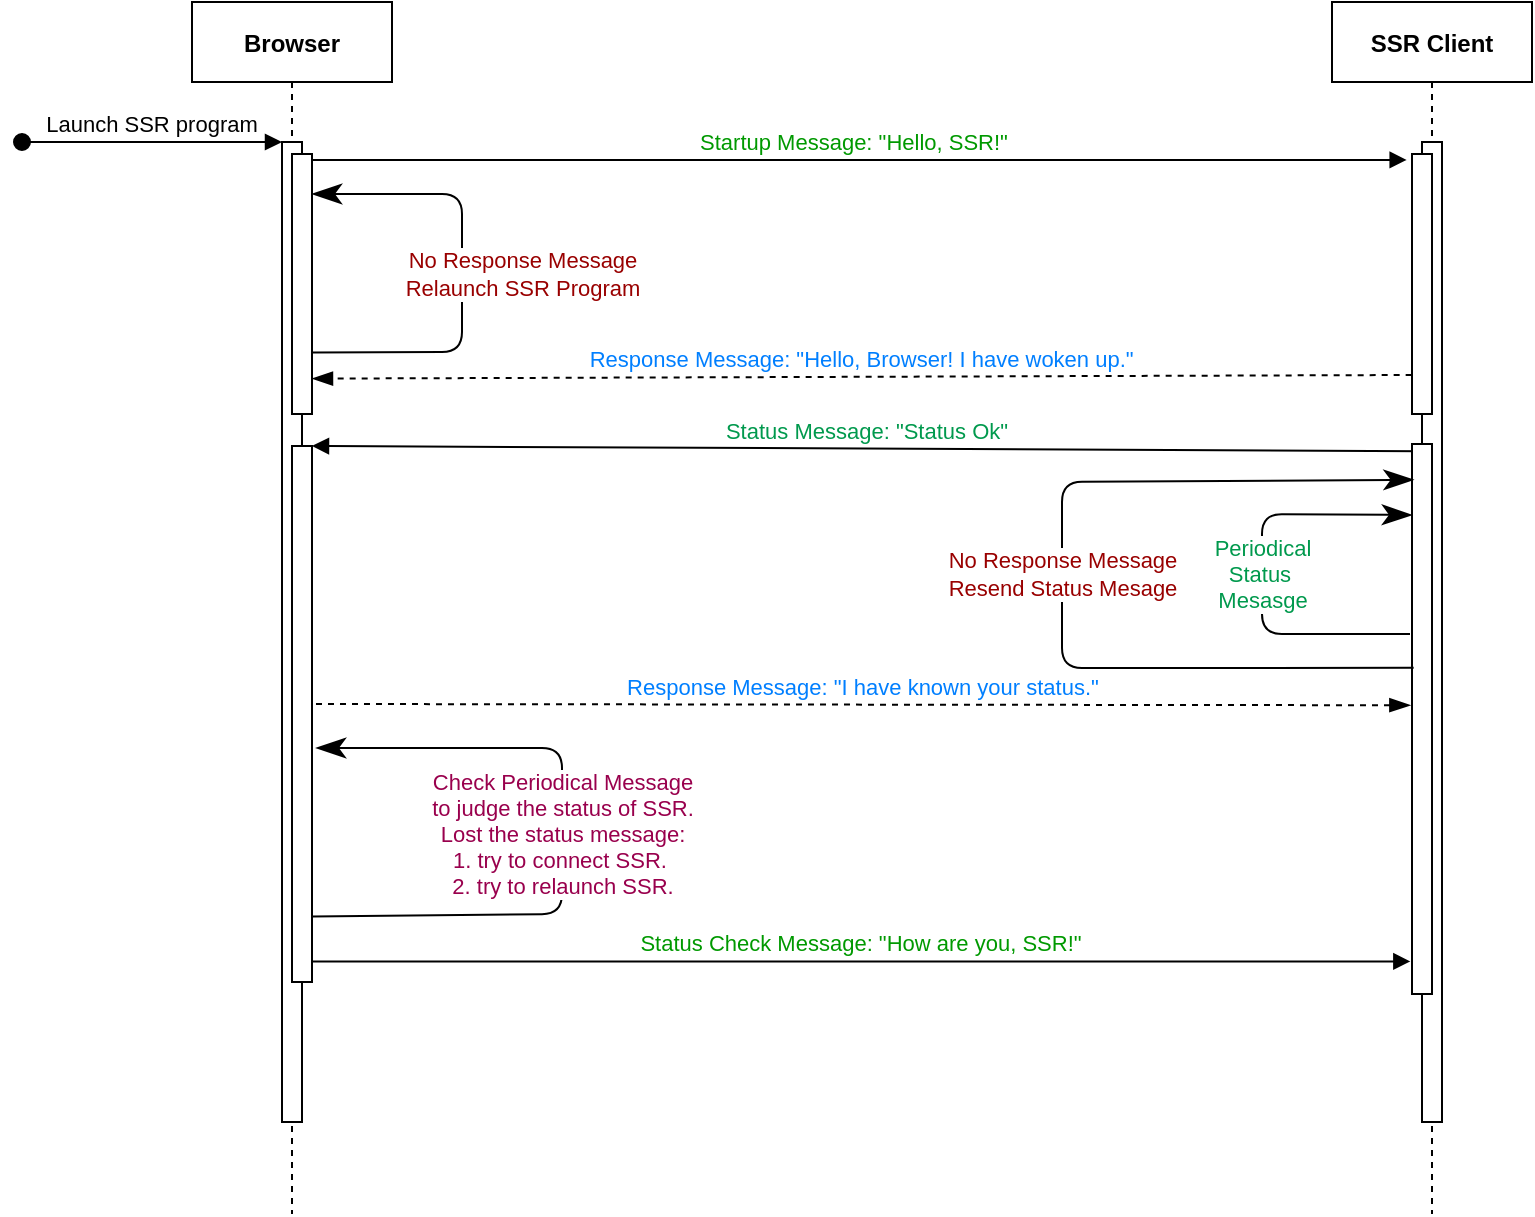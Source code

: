 <mxfile version="13.3.9" type="device" pages="4"><diagram id="kgpKYQtTHZ0yAKxKKP6v" name="communication_sequence"><mxGraphModel dx="1718" dy="985" grid="1" gridSize="10" guides="1" tooltips="1" connect="1" arrows="1" fold="1" page="1" pageScale="1" pageWidth="1169" pageHeight="827" math="0" shadow="0"><root><mxCell id="0"/><mxCell id="1" parent="0"/><mxCell id="3nuBFxr9cyL0pnOWT2aG-1" value="Browser" style="shape=umlLifeline;perimeter=lifelinePerimeter;container=1;collapsible=0;recursiveResize=0;rounded=0;shadow=0;strokeWidth=1;fontStyle=1" parent="1" vertex="1"><mxGeometry x="225" y="154" width="100" height="606" as="geometry"/></mxCell><mxCell id="3nuBFxr9cyL0pnOWT2aG-2" value="" style="points=[];perimeter=orthogonalPerimeter;rounded=0;shadow=0;strokeWidth=1;" parent="3nuBFxr9cyL0pnOWT2aG-1" vertex="1"><mxGeometry x="45" y="70" width="10" height="490" as="geometry"/></mxCell><mxCell id="3nuBFxr9cyL0pnOWT2aG-3" value="Launch SSR program" style="verticalAlign=bottom;startArrow=oval;endArrow=block;startSize=8;shadow=0;strokeWidth=1;" parent="3nuBFxr9cyL0pnOWT2aG-1" target="3nuBFxr9cyL0pnOWT2aG-2" edge="1"><mxGeometry relative="1" as="geometry"><mxPoint x="-85" y="70" as="sourcePoint"/></mxGeometry></mxCell><mxCell id="3nuBFxr9cyL0pnOWT2aG-4" value="" style="points=[];perimeter=orthogonalPerimeter;rounded=0;shadow=0;strokeWidth=1;" parent="3nuBFxr9cyL0pnOWT2aG-1" vertex="1"><mxGeometry x="50" y="222" width="10" height="268" as="geometry"/></mxCell><mxCell id="VJh6jXsQ4rMEiffdcys7-1" value="&lt;font color=&quot;#99004d&quot;&gt;Check Periodical Message&lt;br&gt;to judge the status of SSR.&lt;br&gt;Lost the status message:&lt;br&gt;1. try to connect SSR.&amp;nbsp;&lt;br&gt;2. try to relaunch SSR.&lt;/font&gt;" style="endArrow=classicThin;endSize=12;html=1;exitX=1;exitY=0.878;exitDx=0;exitDy=0;exitPerimeter=0;endFill=1;" edge="1" parent="3nuBFxr9cyL0pnOWT2aG-1" source="3nuBFxr9cyL0pnOWT2aG-4"><mxGeometry width="160" relative="1" as="geometry"><mxPoint x="75" y="456" as="sourcePoint"/><mxPoint x="62" y="373" as="targetPoint"/><Array as="points"><mxPoint x="185" y="456"/><mxPoint x="185" y="373"/></Array></mxGeometry></mxCell><mxCell id="3nuBFxr9cyL0pnOWT2aG-5" value="SSR Client" style="shape=umlLifeline;perimeter=lifelinePerimeter;container=1;collapsible=0;recursiveResize=0;rounded=0;shadow=0;strokeWidth=1;fontStyle=1" parent="1" vertex="1"><mxGeometry x="795" y="154" width="100" height="606" as="geometry"/></mxCell><mxCell id="3nuBFxr9cyL0pnOWT2aG-6" value="" style="points=[];perimeter=orthogonalPerimeter;rounded=0;shadow=0;strokeWidth=1;" parent="3nuBFxr9cyL0pnOWT2aG-5" vertex="1"><mxGeometry x="45" y="70" width="10" height="490" as="geometry"/></mxCell><mxCell id="3nuBFxr9cyL0pnOWT2aG-8" value="Startup Message: &quot;Hello, SSR!&quot;" style="verticalAlign=bottom;endArrow=block;entryX=-0.267;entryY=0.023;shadow=0;strokeWidth=1;fontColor=#009900;entryDx=0;entryDy=0;entryPerimeter=0;" parent="1" source="3nuBFxr9cyL0pnOWT2aG-2" target="VJh6jXsQ4rMEiffdcys7-3" edge="1"><mxGeometry relative="1" as="geometry"><mxPoint x="420" y="234" as="sourcePoint"/></mxGeometry></mxCell><mxCell id="3nuBFxr9cyL0pnOWT2aG-9" value="Status Message: &quot;Status Ok&quot;" style="verticalAlign=bottom;endArrow=block;entryX=1;entryY=0;shadow=0;strokeWidth=1;exitX=0.5;exitY=0.013;exitDx=0;exitDy=0;exitPerimeter=0;fontColor=#00994D;" parent="1" source="fNwfDxDoY4k9b54AVdq3-3" target="3nuBFxr9cyL0pnOWT2aG-4" edge="1"><mxGeometry relative="1" as="geometry"><mxPoint x="840" y="376.0" as="sourcePoint"/></mxGeometry></mxCell><mxCell id="3nuBFxr9cyL0pnOWT2aG-10" value="Response Message: &quot;I have known your status.&quot;" style="verticalAlign=bottom;endArrow=blockThin;dashed=1;endSize=8;shadow=0;strokeWidth=1;entryX=-0.083;entryY=0.475;entryDx=0;entryDy=0;entryPerimeter=0;fontColor=#007FFF;endFill=1;" parent="1" target="fNwfDxDoY4k9b54AVdq3-3" edge="1"><mxGeometry relative="1" as="geometry"><mxPoint x="840" y="452.0" as="targetPoint"/><mxPoint x="287" y="505" as="sourcePoint"/></mxGeometry></mxCell><mxCell id="fNwfDxDoY4k9b54AVdq3-1" value="" style="points=[];perimeter=orthogonalPerimeter;rounded=0;shadow=0;strokeWidth=1;" parent="1" vertex="1"><mxGeometry x="275" y="230" width="10" height="130" as="geometry"/></mxCell><mxCell id="fNwfDxDoY4k9b54AVdq3-2" value="Response Message: &quot;Hello, Browser! I have woken up.&quot;" style="verticalAlign=bottom;endArrow=blockThin;dashed=1;endSize=8;exitX=-0.017;exitY=0.85;shadow=0;strokeWidth=1;fontColor=#007FFF;exitDx=0;exitDy=0;exitPerimeter=0;endFill=1;" parent="1" edge="1" source="VJh6jXsQ4rMEiffdcys7-3"><mxGeometry relative="1" as="geometry"><mxPoint x="285.0" y="342.31" as="targetPoint"/><mxPoint x="840" y="342.31" as="sourcePoint"/></mxGeometry></mxCell><mxCell id="fNwfDxDoY4k9b54AVdq3-3" value="" style="points=[];perimeter=orthogonalPerimeter;rounded=0;shadow=0;strokeWidth=1;" parent="1" vertex="1"><mxGeometry x="835" y="375" width="10" height="275" as="geometry"/></mxCell><mxCell id="fNwfDxDoY4k9b54AVdq3-4" value="&lt;font color=&quot;#990000&quot;&gt;No Response Message&lt;br&gt;Relaunch SSR Program&lt;/font&gt;" style="endArrow=classicThin;endSize=12;html=1;fontColor=#007FFF;exitX=1.033;exitY=0.763;exitDx=0;exitDy=0;exitPerimeter=0;endFill=1;" parent="1" source="fNwfDxDoY4k9b54AVdq3-1" edge="1"><mxGeometry x="-0.347" y="49" width="160" relative="1" as="geometry"><mxPoint x="290" y="270" as="sourcePoint"/><mxPoint x="285" y="250" as="targetPoint"/><Array as="points"><mxPoint x="360" y="329"/><mxPoint x="360" y="250"/></Array><mxPoint x="79" y="-39" as="offset"/></mxGeometry></mxCell><mxCell id="fNwfDxDoY4k9b54AVdq3-5" value="&lt;span style=&quot;color: rgb(153 , 0 , 0)&quot;&gt;No Response Message&lt;/span&gt;&lt;br style=&quot;color: rgb(153 , 0 , 0)&quot;&gt;&lt;span style=&quot;color: rgb(153 , 0 , 0)&quot;&gt;Resend Status Mesage&lt;/span&gt;" style="endArrow=classicThin;endSize=12;html=1;fontColor=#00994D;entryX=0.083;entryY=0.065;entryDx=0;entryDy=0;entryPerimeter=0;endFill=1;exitX=0.083;exitY=0.407;exitDx=0;exitDy=0;exitPerimeter=0;" parent="1" source="fNwfDxDoY4k9b54AVdq3-3" target="fNwfDxDoY4k9b54AVdq3-3" edge="1"><mxGeometry width="160" relative="1" as="geometry"><mxPoint x="834" y="602" as="sourcePoint"/><mxPoint x="760" y="450" as="targetPoint"/><Array as="points"><mxPoint x="660" y="487"/><mxPoint x="660" y="394"/></Array></mxGeometry></mxCell><mxCell id="fNwfDxDoY4k9b54AVdq3-6" value="Periodical&lt;br&gt;Status&amp;nbsp;&lt;br&gt;Mesasge" style="endArrow=classicThin;endSize=12;html=1;fontColor=#00994D;entryX=0;entryY=0.129;entryDx=0;entryDy=0;entryPerimeter=0;endFill=1;" parent="1" target="fNwfDxDoY4k9b54AVdq3-3" edge="1"><mxGeometry width="160" relative="1" as="geometry"><mxPoint x="834" y="470" as="sourcePoint"/><mxPoint x="843.67" y="404.17" as="targetPoint"/><Array as="points"><mxPoint x="760" y="470"/><mxPoint x="760" y="410"/></Array></mxGeometry></mxCell><mxCell id="VJh6jXsQ4rMEiffdcys7-2" value="Status Check Message: &quot;How are you, SSR!&quot;" style="verticalAlign=bottom;endArrow=block;entryX=-0.083;entryY=0.468;shadow=0;strokeWidth=1;fontColor=#009900;entryDx=0;entryDy=0;entryPerimeter=0;" edge="1" parent="1"><mxGeometry relative="1" as="geometry"><mxPoint x="285" y="633.7" as="sourcePoint"/><mxPoint x="834.17" y="633.7" as="targetPoint"/></mxGeometry></mxCell><mxCell id="VJh6jXsQ4rMEiffdcys7-3" value="" style="points=[];perimeter=orthogonalPerimeter;rounded=0;shadow=0;strokeWidth=1;" vertex="1" parent="1"><mxGeometry x="835" y="230" width="10" height="130" as="geometry"/></mxCell></root></mxGraphModel></diagram><diagram id="ygWhX9R-NWKfG0xVGelC" name="base_CreateSingleThreadTaskRunner"><mxGraphModel dx="1086" dy="1173" grid="1" gridSize="10" guides="1" tooltips="1" connect="1" arrows="1" fold="1" page="1" pageScale="1" pageWidth="1169" pageHeight="827" math="0" shadow="0"><root><mxCell id="9RjF_cBcvyA41WelhULs-0"/><mxCell id="9RjF_cBcvyA41WelhULs-1" parent="9RjF_cBcvyA41WelhULs-0"/><mxCell id="803S9LVWL-0vYB111fP7-5" value="" style="rounded=0;whiteSpace=wrap;html=1;" vertex="1" parent="9RjF_cBcvyA41WelhULs-1"><mxGeometry x="230" y="50" width="670" height="460" as="geometry"/></mxCell><mxCell id="9RjF_cBcvyA41WelhULs-5" value="" style="edgeStyle=orthogonalEdgeStyle;rounded=0;orthogonalLoop=1;jettySize=auto;html=1;" edge="1" parent="9RjF_cBcvyA41WelhULs-1" source="9RjF_cBcvyA41WelhULs-4" target="9RjF_cBcvyA41WelhULs-3"><mxGeometry relative="1" as="geometry"/></mxCell><mxCell id="9RjF_cBcvyA41WelhULs-3" value="&lt;p style=&quot;margin: 0px ; margin-top: 4px ; text-align: center&quot;&gt;&lt;b&gt;base::TaskExecutor&lt;/b&gt;&lt;/p&gt;&lt;hr size=&quot;1&quot;&gt;&lt;div style=&quot;height: 2px&quot;&gt;&lt;div style=&quot;color: rgb(212 , 212 , 212) ; font-family: &amp;#34;consolas&amp;#34; , &amp;#34;courier new&amp;#34; , monospace ; font-size: 14px ; line-height: 19px&quot;&gt;&lt;div&gt;&lt;span style=&quot;color: #6a9955&quot;&gt;&amp;nbsp;&amp;nbsp;//&amp;nbsp;Returns&amp;nbsp;a&amp;nbsp;SingleThreadTaskRunner&amp;nbsp;whose&amp;nbsp;PostTask&amp;nbsp;invocations&amp;nbsp;result&amp;nbsp;in&lt;/span&gt;&lt;/div&gt;&lt;div&gt;&lt;span style=&quot;color: #6a9955&quot;&gt;&amp;nbsp;&amp;nbsp;//&amp;nbsp;scheduling&amp;nbsp;tasks&amp;nbsp;using&amp;nbsp;|traits|.&amp;nbsp;Tasks&amp;nbsp;run&amp;nbsp;on&amp;nbsp;a&amp;nbsp;single&amp;nbsp;thread&amp;nbsp;in&amp;nbsp;posting&lt;/span&gt;&lt;/div&gt;&lt;div&gt;&lt;span style=&quot;color: #6a9955&quot;&gt;&amp;nbsp;&amp;nbsp;//&amp;nbsp;order.&amp;nbsp;If&amp;nbsp;|traits|&amp;nbsp;identifies&amp;nbsp;an&amp;nbsp;existing&amp;nbsp;thread,&lt;/span&gt;&lt;/div&gt;&lt;div&gt;&lt;span style=&quot;color: #6a9955&quot;&gt;&amp;nbsp;&amp;nbsp;//&amp;nbsp;SingleThreadTaskRunnerThreadMode::SHARED&amp;nbsp;must&amp;nbsp;be&amp;nbsp;used.&lt;/span&gt;&lt;/div&gt;&lt;div&gt;&amp;nbsp;&amp;nbsp;&lt;span style=&quot;color: #569cd6&quot;&gt;virtual&lt;/span&gt;&amp;nbsp;&lt;span style=&quot;color: #4ec9b0&quot;&gt;scoped_refptr&lt;/span&gt;&amp;lt;&lt;span style=&quot;color: #4ec9b0&quot;&gt;SingleThreadTaskRunner&lt;/span&gt;&amp;gt;&amp;nbsp;&lt;span style=&quot;color: #dcdcaa&quot;&gt;CreateSingleThreadTaskRunner&lt;/span&gt;(&lt;/div&gt;&lt;div&gt;&amp;nbsp;&amp;nbsp;&amp;nbsp;&amp;nbsp;&amp;nbsp;&amp;nbsp;&lt;span style=&quot;color: #569cd6&quot;&gt;const&lt;/span&gt;&amp;nbsp;&lt;span style=&quot;color: #b8d7a3&quot;&gt;TaskTraits&lt;/span&gt;&lt;span style=&quot;color: #569cd6&quot;&gt;&amp;amp;&lt;/span&gt;&amp;nbsp;&lt;span style=&quot;color: #9cdcfe&quot;&gt;traits&lt;/span&gt;,&lt;/div&gt;&lt;div&gt;&amp;nbsp;&amp;nbsp;&amp;nbsp;&amp;nbsp;&amp;nbsp;&amp;nbsp;&lt;span style=&quot;color: rgb(184 , 215 , 163)&quot;&gt;SingleThreadTaskRunnerThreadMode&lt;/span&gt;&amp;nbsp;&lt;span style=&quot;color: rgb(156 , 220 , 254)&quot;&gt;thread_mode&lt;/span&gt;)&amp;nbsp;=&amp;nbsp;&lt;span style=&quot;color: rgb(181 , 206 , 168)&quot;&gt;0&lt;/span&gt;;&lt;/div&gt;&lt;/div&gt;&lt;/div&gt;" style="verticalAlign=top;align=left;overflow=fill;fontSize=12;fontFamily=Helvetica;html=1;" vertex="1" parent="9RjF_cBcvyA41WelhULs-1"><mxGeometry x="260" y="140" width="610" height="170" as="geometry"/></mxCell><mxCell id="9RjF_cBcvyA41WelhULs-4" value="&lt;p style=&quot;margin: 0px ; margin-top: 4px ; text-align: center&quot;&gt;&lt;b&gt;&lt;font color=&quot;#003300&quot;&gt;base::internal::ThreadPoolImpl&lt;/font&gt;&lt;/b&gt;&lt;/p&gt;&lt;hr size=&quot;1&quot;&gt;&lt;div style=&quot;height: 2px&quot;&gt;&lt;div style=&quot;font-family: &amp;#34;consolas&amp;#34; , &amp;#34;courier new&amp;#34; , monospace ; font-size: 14px ; line-height: 19px&quot;&gt;&lt;div&gt;&lt;font color=&quot;#003300&quot;&gt;&amp;nbsp;&amp;nbsp;&lt;/font&gt;&lt;span style=&quot;color: rgb(212 , 212 , 212) ; font-family: &amp;#34;consolas&amp;#34; , &amp;#34;courier new&amp;#34; , monospace&quot;&gt;&amp;nbsp;&amp;nbsp;&lt;/span&gt;&lt;span style=&quot;font-family: &amp;#34;consolas&amp;#34; , &amp;#34;courier new&amp;#34; , monospace ; color: rgb(78 , 201 , 176)&quot;&gt;scoped_refptr&lt;/span&gt;&lt;span style=&quot;color: rgb(212 , 212 , 212) ; font-family: &amp;#34;consolas&amp;#34; , &amp;#34;courier new&amp;#34; , monospace&quot;&gt;&amp;lt;&lt;/span&gt;&lt;span style=&quot;font-family: &amp;#34;consolas&amp;#34; , &amp;#34;courier new&amp;#34; , monospace ; color: rgb(78 , 201 , 176)&quot;&gt;SingleThreadTaskRunner&lt;/span&gt;&lt;span style=&quot;color: rgb(212 , 212 , 212) ; font-family: &amp;#34;consolas&amp;#34; , &amp;#34;courier new&amp;#34; , monospace&quot;&gt;&amp;gt;&amp;nbsp;&lt;/span&gt;&lt;span style=&quot;font-family: &amp;#34;consolas&amp;#34; , &amp;#34;courier new&amp;#34; , monospace ; color: rgb(220 , 220 , 170)&quot;&gt;CreateSingleThreadTaskRunner&lt;/span&gt;&lt;span style=&quot;color: rgb(212 , 212 , 212) ; font-family: &amp;#34;consolas&amp;#34; , &amp;#34;courier new&amp;#34; , monospace&quot;&gt;(&lt;/span&gt;&lt;/div&gt;&lt;div style=&quot;color: rgb(212 , 212 , 212) ; font-family: &amp;#34;consolas&amp;#34; , &amp;#34;courier new&amp;#34; , monospace ; line-height: 19px&quot;&gt;&lt;div&gt;&amp;nbsp;&amp;nbsp;&amp;nbsp;&amp;nbsp;&amp;nbsp;&amp;nbsp;&lt;span style=&quot;color: #569cd6&quot;&gt;const&lt;/span&gt;&amp;nbsp;&lt;span style=&quot;color: #b8d7a3&quot;&gt;TaskTraits&lt;/span&gt;&lt;span style=&quot;color: #569cd6&quot;&gt;&amp;amp;&lt;/span&gt;&amp;nbsp;&lt;span style=&quot;color: #9cdcfe&quot;&gt;traits&lt;/span&gt;,&lt;/div&gt;&lt;div&gt;&amp;nbsp;&amp;nbsp;&amp;nbsp;&amp;nbsp;&amp;nbsp;&amp;nbsp;&lt;span style=&quot;color: rgb(184 , 215 , 163)&quot;&gt;SingleThreadTaskRunnerThreadMode&lt;/span&gt;&amp;nbsp;&lt;span style=&quot;color: rgb(156 , 220 , 254)&quot;&gt;thread_mode&lt;/span&gt;)&amp;nbsp;&lt;span style=&quot;color: rgb(86 , 156 , 214)&quot;&gt;override&lt;/span&gt;;&lt;/div&gt;&lt;/div&gt;&lt;/div&gt;&lt;/div&gt;" style="verticalAlign=top;align=left;overflow=fill;fontSize=12;fontFamily=Helvetica;html=1;" vertex="1" parent="9RjF_cBcvyA41WelhULs-1"><mxGeometry x="275" y="370" width="580" height="110" as="geometry"/></mxCell><mxCell id="803S9LVWL-0vYB111fP7-6" value="&lt;h1&gt;base::CreateSingleThreadTaskRunner&lt;/h1&gt;" style="text;html=1;strokeColor=none;fillColor=none;spacing=5;spacingTop=-20;whiteSpace=wrap;overflow=hidden;rounded=0;" vertex="1" parent="9RjF_cBcvyA41WelhULs-1"><mxGeometry x="260" y="70" width="610" height="60" as="geometry"/></mxCell></root></mxGraphModel></diagram><diagram id="lQAx0wWI6yMjW-mlPshG" name="task-runner_PostTask"><mxGraphModel dx="1086" dy="1173" grid="1" gridSize="10" guides="1" tooltips="1" connect="1" arrows="1" fold="1" page="1" pageScale="1" pageWidth="1169" pageHeight="827" math="0" shadow="0"><root><mxCell id="54rmgrJV6fZZriWNj2CQ-0"/><mxCell id="54rmgrJV6fZZriWNj2CQ-1" parent="54rmgrJV6fZZriWNj2CQ-0"/><mxCell id="yDhfBF6E90XnSrLKPhhJ-0" value="" style="rounded=0;whiteSpace=wrap;html=1;align=center;" vertex="1" parent="54rmgrJV6fZZriWNj2CQ-1"><mxGeometry x="280" y="60" width="630" height="520" as="geometry"/></mxCell><mxCell id="54rmgrJV6fZZriWNj2CQ-13" value="" style="edgeStyle=orthogonalEdgeStyle;rounded=0;orthogonalLoop=1;jettySize=auto;html=1;endArrow=classicThin;endFill=1;" edge="1" parent="54rmgrJV6fZZriWNj2CQ-1" source="54rmgrJV6fZZriWNj2CQ-12" target="54rmgrJV6fZZriWNj2CQ-11"><mxGeometry relative="1" as="geometry"/></mxCell><mxCell id="54rmgrJV6fZZriWNj2CQ-11" value="&lt;p style=&quot;margin: 0px ; margin-top: 4px ; text-align: center&quot;&gt;&lt;b&gt;base::TaskRunner&lt;/b&gt;&lt;br&gt;&lt;/p&gt;&lt;hr size=&quot;1&quot;&gt;&lt;div style=&quot;height: 2px&quot;&gt;&lt;div style=&quot;color: rgb(212 , 212 , 212) ; font-family: &amp;#34;consolas&amp;#34; , &amp;#34;courier new&amp;#34; , monospace ; font-size: 14px ; line-height: 19px&quot;&gt;&lt;div&gt;&lt;span style=&quot;color: rgb(106 , 153 , 85)&quot;&gt;&amp;nbsp;&amp;nbsp;//&amp;nbsp;Posts&amp;nbsp;the&amp;nbsp;given&amp;nbsp;task&amp;nbsp;to&amp;nbsp;be&amp;nbsp;run.&amp;nbsp;&amp;nbsp;Returns&amp;nbsp;true&amp;nbsp;if&amp;nbsp;the&amp;nbsp;task&amp;nbsp;may&amp;nbsp;be&lt;/span&gt;&lt;/div&gt;&lt;div&gt;&lt;span style=&quot;color: #6a9955&quot;&gt;&amp;nbsp;&amp;nbsp;//&amp;nbsp;run&amp;nbsp;at&amp;nbsp;some&amp;nbsp;point&amp;nbsp;in&amp;nbsp;the&amp;nbsp;future,&amp;nbsp;and&amp;nbsp;false&amp;nbsp;if&amp;nbsp;the&amp;nbsp;task&amp;nbsp;definitely&lt;/span&gt;&lt;/div&gt;&lt;div&gt;&lt;span style=&quot;color: #6a9955&quot;&gt;&amp;nbsp;&amp;nbsp;//&amp;nbsp;will&amp;nbsp;not&amp;nbsp;be&amp;nbsp;run.&lt;/span&gt;&lt;/div&gt;&lt;div&gt;&lt;span style=&quot;color: #6a9955&quot;&gt;&amp;nbsp;&amp;nbsp;//&lt;/span&gt;&lt;/div&gt;&lt;div&gt;&lt;span style=&quot;color: #6a9955&quot;&gt;&amp;nbsp;&amp;nbsp;//&amp;nbsp;Equivalent&amp;nbsp;to&amp;nbsp;PostDelayedTask(from_here,&amp;nbsp;task,&amp;nbsp;0).&lt;/span&gt;&lt;/div&gt;&lt;div&gt;&amp;nbsp;&amp;nbsp;&lt;span style=&quot;color: rgb(86 , 156 , 214)&quot;&gt;bool&lt;/span&gt;&amp;nbsp;&lt;span style=&quot;color: rgb(220 , 220 , 170)&quot;&gt;PostTask&lt;/span&gt;(&lt;span style=&quot;color: rgb(86 , 156 , 214)&quot;&gt;const&lt;/span&gt;&amp;nbsp;&lt;span style=&quot;color: rgb(184 , 215 , 163)&quot;&gt;Location&lt;/span&gt;&lt;span style=&quot;color: rgb(86 , 156 , 214)&quot;&gt;&amp;amp;&lt;/span&gt;&amp;nbsp;&lt;span style=&quot;color: rgb(156 , 220 , 254)&quot;&gt;from_here&lt;/span&gt;,&amp;nbsp;&lt;span style=&quot;color: rgb(184 , 215 , 163)&quot;&gt;OnceClosure&lt;/span&gt;&amp;nbsp;&lt;span style=&quot;color: rgb(156 , 220 , 254)&quot;&gt;task&lt;/span&gt;);&lt;/div&gt;&lt;/div&gt;&lt;/div&gt;" style="verticalAlign=top;align=left;overflow=fill;fontSize=12;fontFamily=Helvetica;html=1;" vertex="1" parent="54rmgrJV6fZZriWNj2CQ-1"><mxGeometry x="320" y="140" width="560" height="170" as="geometry"/></mxCell><mxCell id="54rmgrJV6fZZriWNj2CQ-15" value="" style="edgeStyle=orthogonalEdgeStyle;rounded=0;orthogonalLoop=1;jettySize=auto;html=1;endArrow=classicThin;endFill=1;" edge="1" parent="54rmgrJV6fZZriWNj2CQ-1" source="54rmgrJV6fZZriWNj2CQ-14" target="54rmgrJV6fZZriWNj2CQ-12"><mxGeometry relative="1" as="geometry"/></mxCell><mxCell id="54rmgrJV6fZZriWNj2CQ-12" value="&lt;p style=&quot;margin: 0px ; margin-top: 4px ; text-align: center&quot;&gt;&lt;b&gt;base::SequencedTaskRunner&lt;/b&gt;&lt;br&gt;&lt;/p&gt;&lt;hr size=&quot;1&quot;&gt;&lt;div style=&quot;height: 2px&quot;&gt;&lt;/div&gt;" style="verticalAlign=top;align=left;overflow=fill;fontSize=12;fontFamily=Helvetica;html=1;" vertex="1" parent="54rmgrJV6fZZriWNj2CQ-1"><mxGeometry x="480" y="370" width="240" height="60" as="geometry"/></mxCell><mxCell id="54rmgrJV6fZZriWNj2CQ-14" value="&lt;p style=&quot;margin: 0px ; margin-top: 4px ; text-align: center&quot;&gt;&lt;b&gt;base::SingleThreadTaskRunner&lt;/b&gt;&lt;br&gt;&lt;/p&gt;&lt;hr size=&quot;1&quot;&gt;&lt;div style=&quot;height: 2px&quot;&gt;&lt;/div&gt;" style="verticalAlign=top;align=left;overflow=fill;fontSize=12;fontFamily=Helvetica;html=1;" vertex="1" parent="54rmgrJV6fZZriWNj2CQ-1"><mxGeometry x="480" y="490" width="240" height="60" as="geometry"/></mxCell><mxCell id="yDhfBF6E90XnSrLKPhhJ-3" value="&lt;h1&gt;PostTask&lt;/h1&gt;" style="text;html=1;strokeColor=none;fillColor=none;spacing=5;spacingTop=-20;whiteSpace=wrap;overflow=hidden;rounded=0;align=left;" vertex="1" parent="54rmgrJV6fZZriWNj2CQ-1"><mxGeometry x="320" y="80" width="560" height="50" as="geometry"/></mxCell></root></mxGraphModel></diagram><diagram id="7fP9rUXoIXSVGcfjsqO9" name="OnceClosure=OnceCallback"><mxGraphModel dx="1086" dy="1173" grid="1" gridSize="10" guides="1" tooltips="1" connect="1" arrows="1" fold="1" page="1" pageScale="1" pageWidth="1169" pageHeight="827" math="0" shadow="0"><root><mxCell id="9GCePuWWntFMtcA5qrRi-0"/><mxCell id="9GCePuWWntFMtcA5qrRi-1" parent="9GCePuWWntFMtcA5qrRi-0"/><mxCell id="4u8bLnCrN0Qzxt4a9tjJ-5" value="" style="rounded=0;whiteSpace=wrap;html=1;align=center;" vertex="1" parent="9GCePuWWntFMtcA5qrRi-1"><mxGeometry x="350" y="110" width="360" height="450" as="geometry"/></mxCell><mxCell id="4u8bLnCrN0Qzxt4a9tjJ-1" value="" style="edgeStyle=orthogonalEdgeStyle;rounded=0;orthogonalLoop=1;jettySize=auto;html=1;endArrow=block;endFill=0;dashed=1;" edge="1" parent="9GCePuWWntFMtcA5qrRi-1" source="9GCePuWWntFMtcA5qrRi-2" target="4u8bLnCrN0Qzxt4a9tjJ-0"><mxGeometry relative="1" as="geometry"/></mxCell><mxCell id="9GCePuWWntFMtcA5qrRi-2" value="&lt;p style=&quot;margin: 0px ; margin-top: 4px ; text-align: center&quot;&gt;&lt;b&gt;base::OnceClosure&lt;/b&gt;&lt;br&gt;&lt;/p&gt;&lt;hr size=&quot;1&quot;&gt;&lt;div style=&quot;height: 2px&quot;&gt;&lt;/div&gt;" style="verticalAlign=top;align=left;overflow=fill;fontSize=12;fontFamily=Helvetica;html=1;" vertex="1" parent="9GCePuWWntFMtcA5qrRi-1"><mxGeometry x="460" y="482" width="140" height="60" as="geometry"/></mxCell><mxCell id="4u8bLnCrN0Qzxt4a9tjJ-3" value="" style="edgeStyle=orthogonalEdgeStyle;rounded=0;orthogonalLoop=1;jettySize=auto;html=1;endArrow=classicThin;endFill=1;" edge="1" parent="9GCePuWWntFMtcA5qrRi-1" source="4u8bLnCrN0Qzxt4a9tjJ-0" target="4u8bLnCrN0Qzxt4a9tjJ-2"><mxGeometry relative="1" as="geometry"/></mxCell><mxCell id="4u8bLnCrN0Qzxt4a9tjJ-0" value="&lt;p style=&quot;margin: 0px ; margin-top: 4px ; text-align: center&quot;&gt;&lt;b&gt;base::OnceCallback&lt;/b&gt;&lt;br&gt;&lt;/p&gt;&lt;hr size=&quot;1&quot;&gt;&lt;div style=&quot;height: 2px&quot;&gt;&lt;/div&gt;" style="verticalAlign=top;align=left;overflow=fill;fontSize=12;fontFamily=Helvetica;html=1;" vertex="1" parent="9GCePuWWntFMtcA5qrRi-1"><mxGeometry x="460" y="342" width="140" height="60" as="geometry"/></mxCell><mxCell id="4u8bLnCrN0Qzxt4a9tjJ-2" value="&lt;p style=&quot;margin: 0px ; margin-top: 4px ; text-align: center&quot;&gt;&lt;b&gt;base::internal::CallbackBase&lt;/b&gt;&lt;br&gt;&lt;/p&gt;&lt;hr size=&quot;1&quot;&gt;&lt;div style=&quot;height: 2px&quot;&gt;&lt;/div&gt;" style="verticalAlign=top;align=left;overflow=fill;fontSize=12;fontFamily=Helvetica;html=1;" vertex="1" parent="9GCePuWWntFMtcA5qrRi-1"><mxGeometry x="370" y="210" width="320" height="60" as="geometry"/></mxCell><mxCell id="4u8bLnCrN0Qzxt4a9tjJ-4" value="&lt;div&gt;&amp;lt;void()&amp;gt;&lt;/div&gt;" style="text;html=1;strokeColor=none;fillColor=none;align=center;verticalAlign=middle;whiteSpace=wrap;rounded=0;fontStyle=1" vertex="1" parent="9GCePuWWntFMtcA5qrRi-1"><mxGeometry x="540" y="430" width="50" height="20" as="geometry"/></mxCell><mxCell id="4u8bLnCrN0Qzxt4a9tjJ-6" value="&lt;h1&gt;OnceClosure&lt;br&gt;&lt;/h1&gt;" style="text;html=1;strokeColor=none;fillColor=none;spacing=5;spacingTop=-20;whiteSpace=wrap;overflow=hidden;rounded=0;align=center;" vertex="1" parent="9GCePuWWntFMtcA5qrRi-1"><mxGeometry x="370" y="130" width="190" height="50" as="geometry"/></mxCell></root></mxGraphModel></diagram></mxfile>
